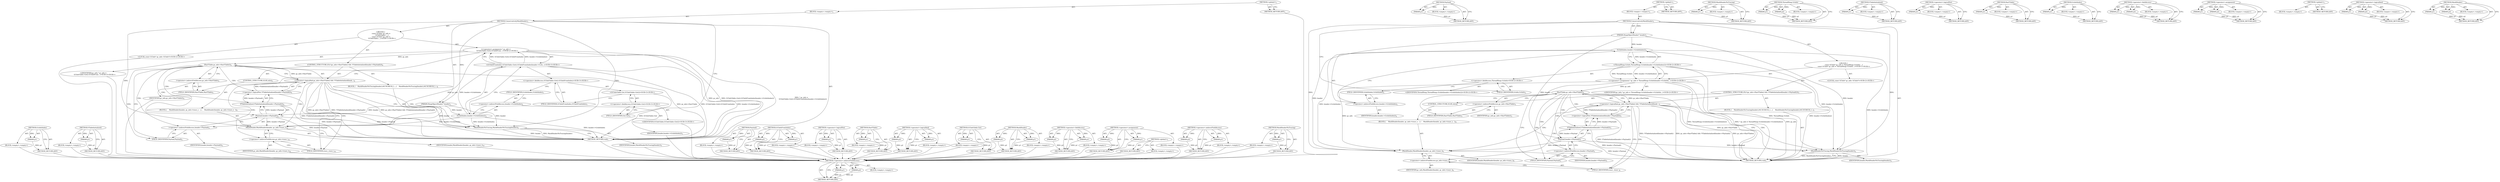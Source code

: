 digraph "MarkHeaderNoTracing" {
vulnerable_82 [label=<(METHOD,&lt;operator&gt;.indirectFieldAccess)>];
vulnerable_83 [label=<(PARAM,p1)>];
vulnerable_84 [label=<(PARAM,p2)>];
vulnerable_85 [label=<(BLOCK,&lt;empty&gt;,&lt;empty&gt;)>];
vulnerable_86 [label=<(METHOD_RETURN,ANY)>];
vulnerable_104 [label=<(METHOD,Payload)>];
vulnerable_105 [label=<(PARAM,p1)>];
vulnerable_106 [label=<(BLOCK,&lt;empty&gt;,&lt;empty&gt;)>];
vulnerable_107 [label=<(METHOD_RETURN,ANY)>];
vulnerable_6 [label=<(METHOD,&lt;global&gt;)<SUB>1</SUB>>];
vulnerable_7 [label=<(BLOCK,&lt;empty&gt;,&lt;empty&gt;)<SUB>1</SUB>>];
vulnerable_8 [label=<(METHOD,ConservativelyMarkHeader)<SUB>1</SUB>>];
vulnerable_9 [label=<(PARAM,HeapObjectHeader* header)<SUB>1</SUB>>];
vulnerable_10 [label="<(BLOCK,{
  const GCInfo* gc_info = ThreadHeap::GcInfo(...,{
  const GCInfo* gc_info = ThreadHeap::GcInfo(...)<SUB>1</SUB>>"];
vulnerable_11 [label="<(LOCAL,const GCInfo* gc_info: GCInfo*)<SUB>2</SUB>>"];
vulnerable_12 [label="<(&lt;operator&gt;.assignment,* gc_info = ThreadHeap::GcInfo(header-&gt;GcInfoIn...)<SUB>2</SUB>>"];
vulnerable_13 [label="<(IDENTIFIER,gc_info,* gc_info = ThreadHeap::GcInfo(header-&gt;GcInfoIn...)<SUB>2</SUB>>"];
vulnerable_14 [label="<(ThreadHeap.GcInfo,ThreadHeap::GcInfo(header-&gt;GcInfoIndex()))<SUB>2</SUB>>"];
vulnerable_15 [label="<(&lt;operator&gt;.fieldAccess,ThreadHeap::GcInfo)<SUB>2</SUB>>"];
vulnerable_16 [label="<(IDENTIFIER,ThreadHeap,ThreadHeap::GcInfo(header-&gt;GcInfoIndex()))<SUB>2</SUB>>"];
vulnerable_17 [label=<(FIELD_IDENTIFIER,GcInfo,GcInfo)<SUB>2</SUB>>];
vulnerable_18 [label=<(GcInfoIndex,header-&gt;GcInfoIndex())<SUB>2</SUB>>];
vulnerable_19 [label=<(&lt;operator&gt;.indirectFieldAccess,header-&gt;GcInfoIndex)<SUB>2</SUB>>];
vulnerable_20 [label=<(IDENTIFIER,header,header-&gt;GcInfoIndex())<SUB>2</SUB>>];
vulnerable_21 [label=<(FIELD_IDENTIFIER,GcInfoIndex,GcInfoIndex)<SUB>2</SUB>>];
vulnerable_22 [label=<(CONTROL_STRUCTURE,IF,if (gc_info-&gt;HasVTable() &amp;&amp; !VTableInitialized(header-&gt;Payload())))<SUB>3</SUB>>];
vulnerable_23 [label=<(&lt;operator&gt;.logicalAnd,gc_info-&gt;HasVTable() &amp;&amp; !VTableInitialized(head...)<SUB>3</SUB>>];
vulnerable_24 [label=<(HasVTable,gc_info-&gt;HasVTable())<SUB>3</SUB>>];
vulnerable_25 [label=<(&lt;operator&gt;.indirectFieldAccess,gc_info-&gt;HasVTable)<SUB>3</SUB>>];
vulnerable_26 [label=<(IDENTIFIER,gc_info,gc_info-&gt;HasVTable())<SUB>3</SUB>>];
vulnerable_27 [label=<(FIELD_IDENTIFIER,HasVTable,HasVTable)<SUB>3</SUB>>];
vulnerable_28 [label=<(&lt;operator&gt;.logicalNot,!VTableInitialized(header-&gt;Payload()))<SUB>3</SUB>>];
vulnerable_29 [label=<(VTableInitialized,VTableInitialized(header-&gt;Payload()))<SUB>3</SUB>>];
vulnerable_30 [label=<(Payload,header-&gt;Payload())<SUB>3</SUB>>];
vulnerable_31 [label=<(&lt;operator&gt;.indirectFieldAccess,header-&gt;Payload)<SUB>3</SUB>>];
vulnerable_32 [label=<(IDENTIFIER,header,header-&gt;Payload())<SUB>3</SUB>>];
vulnerable_33 [label=<(FIELD_IDENTIFIER,Payload,Payload)<SUB>3</SUB>>];
vulnerable_34 [label=<(BLOCK,{
    MarkHeaderNoTracing(header);
#if DCHECK_I...,{
    MarkHeaderNoTracing(header);
#if DCHECK_I...)<SUB>3</SUB>>];
vulnerable_35 [label=<(MarkHeaderNoTracing,MarkHeaderNoTracing(header))<SUB>4</SUB>>];
vulnerable_36 [label=<(IDENTIFIER,header,MarkHeaderNoTracing(header))<SUB>4</SUB>>];
vulnerable_37 [label=<(CONTROL_STRUCTURE,ELSE,else)<SUB>8</SUB>>];
vulnerable_38 [label=<(BLOCK,{
    MarkHeader(header, gc_info-&gt;trace_);
  },{
    MarkHeader(header, gc_info-&gt;trace_);
  })<SUB>8</SUB>>];
vulnerable_39 [label=<(MarkHeader,MarkHeader(header, gc_info-&gt;trace_))<SUB>9</SUB>>];
vulnerable_40 [label=<(IDENTIFIER,header,MarkHeader(header, gc_info-&gt;trace_))<SUB>9</SUB>>];
vulnerable_41 [label=<(&lt;operator&gt;.indirectFieldAccess,gc_info-&gt;trace_)<SUB>9</SUB>>];
vulnerable_42 [label=<(IDENTIFIER,gc_info,MarkHeader(header, gc_info-&gt;trace_))<SUB>9</SUB>>];
vulnerable_43 [label=<(FIELD_IDENTIFIER,trace_,trace_)<SUB>9</SUB>>];
vulnerable_44 [label=<(METHOD_RETURN,void)<SUB>1</SUB>>];
vulnerable_46 [label=<(METHOD_RETURN,ANY)<SUB>1</SUB>>];
vulnerable_108 [label=<(METHOD,MarkHeaderNoTracing)>];
vulnerable_109 [label=<(PARAM,p1)>];
vulnerable_110 [label=<(BLOCK,&lt;empty&gt;,&lt;empty&gt;)>];
vulnerable_111 [label=<(METHOD_RETURN,ANY)>];
vulnerable_68 [label=<(METHOD,ThreadHeap.GcInfo)>];
vulnerable_69 [label=<(PARAM,p1)>];
vulnerable_70 [label=<(PARAM,p2)>];
vulnerable_71 [label=<(BLOCK,&lt;empty&gt;,&lt;empty&gt;)>];
vulnerable_72 [label=<(METHOD_RETURN,ANY)>];
vulnerable_100 [label=<(METHOD,VTableInitialized)>];
vulnerable_101 [label=<(PARAM,p1)>];
vulnerable_102 [label=<(BLOCK,&lt;empty&gt;,&lt;empty&gt;)>];
vulnerable_103 [label=<(METHOD_RETURN,ANY)>];
vulnerable_96 [label=<(METHOD,&lt;operator&gt;.logicalNot)>];
vulnerable_97 [label=<(PARAM,p1)>];
vulnerable_98 [label=<(BLOCK,&lt;empty&gt;,&lt;empty&gt;)>];
vulnerable_99 [label=<(METHOD_RETURN,ANY)>];
vulnerable_92 [label=<(METHOD,HasVTable)>];
vulnerable_93 [label=<(PARAM,p1)>];
vulnerable_94 [label=<(BLOCK,&lt;empty&gt;,&lt;empty&gt;)>];
vulnerable_95 [label=<(METHOD_RETURN,ANY)>];
vulnerable_78 [label=<(METHOD,GcInfoIndex)>];
vulnerable_79 [label=<(PARAM,p1)>];
vulnerable_80 [label=<(BLOCK,&lt;empty&gt;,&lt;empty&gt;)>];
vulnerable_81 [label=<(METHOD_RETURN,ANY)>];
vulnerable_73 [label=<(METHOD,&lt;operator&gt;.fieldAccess)>];
vulnerable_74 [label=<(PARAM,p1)>];
vulnerable_75 [label=<(PARAM,p2)>];
vulnerable_76 [label=<(BLOCK,&lt;empty&gt;,&lt;empty&gt;)>];
vulnerable_77 [label=<(METHOD_RETURN,ANY)>];
vulnerable_63 [label=<(METHOD,&lt;operator&gt;.assignment)>];
vulnerable_64 [label=<(PARAM,p1)>];
vulnerable_65 [label=<(PARAM,p2)>];
vulnerable_66 [label=<(BLOCK,&lt;empty&gt;,&lt;empty&gt;)>];
vulnerable_67 [label=<(METHOD_RETURN,ANY)>];
vulnerable_57 [label=<(METHOD,&lt;global&gt;)<SUB>1</SUB>>];
vulnerable_58 [label=<(BLOCK,&lt;empty&gt;,&lt;empty&gt;)>];
vulnerable_59 [label=<(METHOD_RETURN,ANY)>];
vulnerable_87 [label=<(METHOD,&lt;operator&gt;.logicalAnd)>];
vulnerable_88 [label=<(PARAM,p1)>];
vulnerable_89 [label=<(PARAM,p2)>];
vulnerable_90 [label=<(BLOCK,&lt;empty&gt;,&lt;empty&gt;)>];
vulnerable_91 [label=<(METHOD_RETURN,ANY)>];
vulnerable_112 [label=<(METHOD,MarkHeader)>];
vulnerable_113 [label=<(PARAM,p1)>];
vulnerable_114 [label=<(PARAM,p2)>];
vulnerable_115 [label=<(BLOCK,&lt;empty&gt;,&lt;empty&gt;)>];
vulnerable_116 [label=<(METHOD_RETURN,ANY)>];
fixed_85 [label=<(METHOD,GcInfoIndex)>];
fixed_86 [label=<(PARAM,p1)>];
fixed_87 [label=<(BLOCK,&lt;empty&gt;,&lt;empty&gt;)>];
fixed_88 [label=<(METHOD_RETURN,ANY)>];
fixed_107 [label=<(METHOD,VTableInitialized)>];
fixed_108 [label=<(PARAM,p1)>];
fixed_109 [label=<(BLOCK,&lt;empty&gt;,&lt;empty&gt;)>];
fixed_110 [label=<(METHOD_RETURN,ANY)>];
fixed_6 [label=<(METHOD,&lt;global&gt;)<SUB>1</SUB>>];
fixed_7 [label=<(BLOCK,&lt;empty&gt;,&lt;empty&gt;)<SUB>1</SUB>>];
fixed_8 [label=<(METHOD,ConservativelyMarkHeader)<SUB>1</SUB>>];
fixed_9 [label=<(PARAM,HeapObjectHeader* header)<SUB>1</SUB>>];
fixed_10 [label="<(BLOCK,{
  const GCInfo* gc_info =
      GCInfoTable::...,{
  const GCInfo* gc_info =
      GCInfoTable::...)<SUB>1</SUB>>"];
fixed_11 [label="<(LOCAL,const GCInfo* gc_info: GCInfo*)<SUB>2</SUB>>"];
fixed_12 [label="<(&lt;operator&gt;.assignment,* gc_info =
      GCInfoTable::Get().GCInfoFrom...)<SUB>2</SUB>>"];
fixed_13 [label="<(IDENTIFIER,gc_info,* gc_info =
      GCInfoTable::Get().GCInfoFrom...)<SUB>2</SUB>>"];
fixed_14 [label="<(GCInfoFromIndex,GCInfoTable::Get().GCInfoFromIndex(header-&gt;GcIn...)<SUB>3</SUB>>"];
fixed_15 [label="<(&lt;operator&gt;.fieldAccess,GCInfoTable::Get().GCInfoFromIndex)<SUB>3</SUB>>"];
fixed_16 [label="<(GCInfoTable.Get,GCInfoTable::Get())<SUB>3</SUB>>"];
fixed_17 [label="<(&lt;operator&gt;.fieldAccess,GCInfoTable::Get)<SUB>3</SUB>>"];
fixed_18 [label="<(IDENTIFIER,GCInfoTable,GCInfoTable::Get())<SUB>3</SUB>>"];
fixed_19 [label=<(FIELD_IDENTIFIER,Get,Get)<SUB>3</SUB>>];
fixed_20 [label=<(FIELD_IDENTIFIER,GCInfoFromIndex,GCInfoFromIndex)<SUB>3</SUB>>];
fixed_21 [label=<(GcInfoIndex,header-&gt;GcInfoIndex())<SUB>3</SUB>>];
fixed_22 [label=<(&lt;operator&gt;.indirectFieldAccess,header-&gt;GcInfoIndex)<SUB>3</SUB>>];
fixed_23 [label=<(IDENTIFIER,header,header-&gt;GcInfoIndex())<SUB>3</SUB>>];
fixed_24 [label=<(FIELD_IDENTIFIER,GcInfoIndex,GcInfoIndex)<SUB>3</SUB>>];
fixed_25 [label=<(CONTROL_STRUCTURE,IF,if (gc_info-&gt;HasVTable() &amp;&amp; !VTableInitialized(header-&gt;Payload())))<SUB>4</SUB>>];
fixed_26 [label=<(&lt;operator&gt;.logicalAnd,gc_info-&gt;HasVTable() &amp;&amp; !VTableInitialized(head...)<SUB>4</SUB>>];
fixed_27 [label=<(HasVTable,gc_info-&gt;HasVTable())<SUB>4</SUB>>];
fixed_28 [label=<(&lt;operator&gt;.indirectFieldAccess,gc_info-&gt;HasVTable)<SUB>4</SUB>>];
fixed_29 [label=<(IDENTIFIER,gc_info,gc_info-&gt;HasVTable())<SUB>4</SUB>>];
fixed_30 [label=<(FIELD_IDENTIFIER,HasVTable,HasVTable)<SUB>4</SUB>>];
fixed_31 [label=<(&lt;operator&gt;.logicalNot,!VTableInitialized(header-&gt;Payload()))<SUB>4</SUB>>];
fixed_32 [label=<(VTableInitialized,VTableInitialized(header-&gt;Payload()))<SUB>4</SUB>>];
fixed_33 [label=<(Payload,header-&gt;Payload())<SUB>4</SUB>>];
fixed_34 [label=<(&lt;operator&gt;.indirectFieldAccess,header-&gt;Payload)<SUB>4</SUB>>];
fixed_35 [label=<(IDENTIFIER,header,header-&gt;Payload())<SUB>4</SUB>>];
fixed_36 [label=<(FIELD_IDENTIFIER,Payload,Payload)<SUB>4</SUB>>];
fixed_37 [label=<(BLOCK,{
    MarkHeaderNoTracing(header);
#if DCHECK_I...,{
    MarkHeaderNoTracing(header);
#if DCHECK_I...)<SUB>4</SUB>>];
fixed_38 [label=<(MarkHeaderNoTracing,MarkHeaderNoTracing(header))<SUB>5</SUB>>];
fixed_39 [label=<(IDENTIFIER,header,MarkHeaderNoTracing(header))<SUB>5</SUB>>];
fixed_40 [label=<(CONTROL_STRUCTURE,ELSE,else)<SUB>9</SUB>>];
fixed_41 [label=<(BLOCK,{
    MarkHeader(header, gc_info-&gt;trace_);
  },{
    MarkHeader(header, gc_info-&gt;trace_);
  })<SUB>9</SUB>>];
fixed_42 [label=<(MarkHeader,MarkHeader(header, gc_info-&gt;trace_))<SUB>10</SUB>>];
fixed_43 [label=<(IDENTIFIER,header,MarkHeader(header, gc_info-&gt;trace_))<SUB>10</SUB>>];
fixed_44 [label=<(&lt;operator&gt;.indirectFieldAccess,gc_info-&gt;trace_)<SUB>10</SUB>>];
fixed_45 [label=<(IDENTIFIER,gc_info,MarkHeader(header, gc_info-&gt;trace_))<SUB>10</SUB>>];
fixed_46 [label=<(FIELD_IDENTIFIER,trace_,trace_)<SUB>10</SUB>>];
fixed_47 [label=<(METHOD_RETURN,void)<SUB>1</SUB>>];
fixed_49 [label=<(METHOD_RETURN,ANY)<SUB>1</SUB>>];
fixed_111 [label=<(METHOD,Payload)>];
fixed_112 [label=<(PARAM,p1)>];
fixed_113 [label=<(BLOCK,&lt;empty&gt;,&lt;empty&gt;)>];
fixed_114 [label=<(METHOD_RETURN,ANY)>];
fixed_71 [label=<(METHOD,GCInfoFromIndex)>];
fixed_72 [label=<(PARAM,p1)>];
fixed_73 [label=<(PARAM,p2)>];
fixed_74 [label=<(BLOCK,&lt;empty&gt;,&lt;empty&gt;)>];
fixed_75 [label=<(METHOD_RETURN,ANY)>];
fixed_103 [label=<(METHOD,&lt;operator&gt;.logicalNot)>];
fixed_104 [label=<(PARAM,p1)>];
fixed_105 [label=<(BLOCK,&lt;empty&gt;,&lt;empty&gt;)>];
fixed_106 [label=<(METHOD_RETURN,ANY)>];
fixed_99 [label=<(METHOD,HasVTable)>];
fixed_100 [label=<(PARAM,p1)>];
fixed_101 [label=<(BLOCK,&lt;empty&gt;,&lt;empty&gt;)>];
fixed_102 [label=<(METHOD_RETURN,ANY)>];
fixed_94 [label=<(METHOD,&lt;operator&gt;.logicalAnd)>];
fixed_95 [label=<(PARAM,p1)>];
fixed_96 [label=<(PARAM,p2)>];
fixed_97 [label=<(BLOCK,&lt;empty&gt;,&lt;empty&gt;)>];
fixed_98 [label=<(METHOD_RETURN,ANY)>];
fixed_81 [label=<(METHOD,GCInfoTable.Get)>];
fixed_82 [label=<(PARAM,p1)>];
fixed_83 [label=<(BLOCK,&lt;empty&gt;,&lt;empty&gt;)>];
fixed_84 [label=<(METHOD_RETURN,ANY)>];
fixed_119 [label=<(METHOD,MarkHeader)>];
fixed_120 [label=<(PARAM,p1)>];
fixed_121 [label=<(PARAM,p2)>];
fixed_122 [label=<(BLOCK,&lt;empty&gt;,&lt;empty&gt;)>];
fixed_123 [label=<(METHOD_RETURN,ANY)>];
fixed_76 [label=<(METHOD,&lt;operator&gt;.fieldAccess)>];
fixed_77 [label=<(PARAM,p1)>];
fixed_78 [label=<(PARAM,p2)>];
fixed_79 [label=<(BLOCK,&lt;empty&gt;,&lt;empty&gt;)>];
fixed_80 [label=<(METHOD_RETURN,ANY)>];
fixed_66 [label=<(METHOD,&lt;operator&gt;.assignment)>];
fixed_67 [label=<(PARAM,p1)>];
fixed_68 [label=<(PARAM,p2)>];
fixed_69 [label=<(BLOCK,&lt;empty&gt;,&lt;empty&gt;)>];
fixed_70 [label=<(METHOD_RETURN,ANY)>];
fixed_60 [label=<(METHOD,&lt;global&gt;)<SUB>1</SUB>>];
fixed_61 [label=<(BLOCK,&lt;empty&gt;,&lt;empty&gt;)>];
fixed_62 [label=<(METHOD_RETURN,ANY)>];
fixed_89 [label=<(METHOD,&lt;operator&gt;.indirectFieldAccess)>];
fixed_90 [label=<(PARAM,p1)>];
fixed_91 [label=<(PARAM,p2)>];
fixed_92 [label=<(BLOCK,&lt;empty&gt;,&lt;empty&gt;)>];
fixed_93 [label=<(METHOD_RETURN,ANY)>];
fixed_115 [label=<(METHOD,MarkHeaderNoTracing)>];
fixed_116 [label=<(PARAM,p1)>];
fixed_117 [label=<(BLOCK,&lt;empty&gt;,&lt;empty&gt;)>];
fixed_118 [label=<(METHOD_RETURN,ANY)>];
vulnerable_82 -> vulnerable_83  [key=0, label="AST: "];
vulnerable_82 -> vulnerable_83  [key=1, label="DDG: "];
vulnerable_82 -> vulnerable_85  [key=0, label="AST: "];
vulnerable_82 -> vulnerable_84  [key=0, label="AST: "];
vulnerable_82 -> vulnerable_84  [key=1, label="DDG: "];
vulnerable_82 -> vulnerable_86  [key=0, label="AST: "];
vulnerable_82 -> vulnerable_86  [key=1, label="CFG: "];
vulnerable_83 -> vulnerable_86  [key=0, label="DDG: p1"];
vulnerable_84 -> vulnerable_86  [key=0, label="DDG: p2"];
vulnerable_104 -> vulnerable_105  [key=0, label="AST: "];
vulnerable_104 -> vulnerable_105  [key=1, label="DDG: "];
vulnerable_104 -> vulnerable_106  [key=0, label="AST: "];
vulnerable_104 -> vulnerable_107  [key=0, label="AST: "];
vulnerable_104 -> vulnerable_107  [key=1, label="CFG: "];
vulnerable_105 -> vulnerable_107  [key=0, label="DDG: p1"];
vulnerable_6 -> vulnerable_7  [key=0, label="AST: "];
vulnerable_6 -> vulnerable_46  [key=0, label="AST: "];
vulnerable_6 -> vulnerable_46  [key=1, label="CFG: "];
vulnerable_7 -> vulnerable_8  [key=0, label="AST: "];
vulnerable_8 -> vulnerable_9  [key=0, label="AST: "];
vulnerable_8 -> vulnerable_9  [key=1, label="DDG: "];
vulnerable_8 -> vulnerable_10  [key=0, label="AST: "];
vulnerable_8 -> vulnerable_44  [key=0, label="AST: "];
vulnerable_8 -> vulnerable_17  [key=0, label="CFG: "];
vulnerable_8 -> vulnerable_35  [key=0, label="DDG: "];
vulnerable_8 -> vulnerable_39  [key=0, label="DDG: "];
vulnerable_9 -> vulnerable_18  [key=0, label="DDG: header"];
vulnerable_9 -> vulnerable_35  [key=0, label="DDG: header"];
vulnerable_9 -> vulnerable_39  [key=0, label="DDG: header"];
vulnerable_9 -> vulnerable_30  [key=0, label="DDG: header"];
vulnerable_10 -> vulnerable_11  [key=0, label="AST: "];
vulnerable_10 -> vulnerable_12  [key=0, label="AST: "];
vulnerable_10 -> vulnerable_22  [key=0, label="AST: "];
vulnerable_12 -> vulnerable_13  [key=0, label="AST: "];
vulnerable_12 -> vulnerable_14  [key=0, label="AST: "];
vulnerable_12 -> vulnerable_27  [key=0, label="CFG: "];
vulnerable_12 -> vulnerable_44  [key=0, label="DDG: gc_info"];
vulnerable_12 -> vulnerable_44  [key=1, label="DDG: ThreadHeap::GcInfo(header-&gt;GcInfoIndex())"];
vulnerable_12 -> vulnerable_44  [key=2, label="DDG: * gc_info = ThreadHeap::GcInfo(header-&gt;GcInfoIndex())"];
vulnerable_12 -> vulnerable_24  [key=0, label="DDG: gc_info"];
vulnerable_12 -> vulnerable_39  [key=0, label="DDG: gc_info"];
vulnerable_14 -> vulnerable_15  [key=0, label="AST: "];
vulnerable_14 -> vulnerable_18  [key=0, label="AST: "];
vulnerable_14 -> vulnerable_12  [key=0, label="CFG: "];
vulnerable_14 -> vulnerable_12  [key=1, label="DDG: ThreadHeap::GcInfo"];
vulnerable_14 -> vulnerable_12  [key=2, label="DDG: header-&gt;GcInfoIndex()"];
vulnerable_14 -> vulnerable_44  [key=0, label="DDG: ThreadHeap::GcInfo"];
vulnerable_14 -> vulnerable_44  [key=1, label="DDG: header-&gt;GcInfoIndex()"];
vulnerable_15 -> vulnerable_16  [key=0, label="AST: "];
vulnerable_15 -> vulnerable_17  [key=0, label="AST: "];
vulnerable_15 -> vulnerable_21  [key=0, label="CFG: "];
vulnerable_17 -> vulnerable_15  [key=0, label="CFG: "];
vulnerable_18 -> vulnerable_19  [key=0, label="AST: "];
vulnerable_18 -> vulnerable_14  [key=0, label="CFG: "];
vulnerable_18 -> vulnerable_14  [key=1, label="DDG: header-&gt;GcInfoIndex"];
vulnerable_18 -> vulnerable_44  [key=0, label="DDG: header-&gt;GcInfoIndex"];
vulnerable_18 -> vulnerable_35  [key=0, label="DDG: header-&gt;GcInfoIndex"];
vulnerable_18 -> vulnerable_39  [key=0, label="DDG: header-&gt;GcInfoIndex"];
vulnerable_19 -> vulnerable_20  [key=0, label="AST: "];
vulnerable_19 -> vulnerable_21  [key=0, label="AST: "];
vulnerable_19 -> vulnerable_18  [key=0, label="CFG: "];
vulnerable_21 -> vulnerable_19  [key=0, label="CFG: "];
vulnerable_22 -> vulnerable_23  [key=0, label="AST: "];
vulnerable_22 -> vulnerable_34  [key=0, label="AST: "];
vulnerable_22 -> vulnerable_37  [key=0, label="AST: "];
vulnerable_23 -> vulnerable_24  [key=0, label="AST: "];
vulnerable_23 -> vulnerable_28  [key=0, label="AST: "];
vulnerable_23 -> vulnerable_35  [key=0, label="CFG: "];
vulnerable_23 -> vulnerable_35  [key=1, label="CDG: "];
vulnerable_23 -> vulnerable_43  [key=0, label="CFG: "];
vulnerable_23 -> vulnerable_43  [key=1, label="CDG: "];
vulnerable_23 -> vulnerable_44  [key=0, label="DDG: gc_info-&gt;HasVTable()"];
vulnerable_23 -> vulnerable_44  [key=1, label="DDG: !VTableInitialized(header-&gt;Payload())"];
vulnerable_23 -> vulnerable_44  [key=2, label="DDG: gc_info-&gt;HasVTable() &amp;&amp; !VTableInitialized(header-&gt;Payload())"];
vulnerable_23 -> vulnerable_41  [key=0, label="CDG: "];
vulnerable_23 -> vulnerable_39  [key=0, label="CDG: "];
vulnerable_24 -> vulnerable_25  [key=0, label="AST: "];
vulnerable_24 -> vulnerable_23  [key=0, label="CFG: "];
vulnerable_24 -> vulnerable_23  [key=1, label="DDG: gc_info-&gt;HasVTable"];
vulnerable_24 -> vulnerable_33  [key=0, label="CFG: "];
vulnerable_24 -> vulnerable_33  [key=1, label="CDG: "];
vulnerable_24 -> vulnerable_44  [key=0, label="DDG: gc_info-&gt;HasVTable"];
vulnerable_24 -> vulnerable_30  [key=0, label="CDG: "];
vulnerable_24 -> vulnerable_29  [key=0, label="CDG: "];
vulnerable_24 -> vulnerable_28  [key=0, label="CDG: "];
vulnerable_24 -> vulnerable_31  [key=0, label="CDG: "];
vulnerable_25 -> vulnerable_26  [key=0, label="AST: "];
vulnerable_25 -> vulnerable_27  [key=0, label="AST: "];
vulnerable_25 -> vulnerable_24  [key=0, label="CFG: "];
vulnerable_27 -> vulnerable_25  [key=0, label="CFG: "];
vulnerable_28 -> vulnerable_29  [key=0, label="AST: "];
vulnerable_28 -> vulnerable_23  [key=0, label="CFG: "];
vulnerable_28 -> vulnerable_23  [key=1, label="DDG: VTableInitialized(header-&gt;Payload())"];
vulnerable_28 -> vulnerable_44  [key=0, label="DDG: VTableInitialized(header-&gt;Payload())"];
vulnerable_29 -> vulnerable_30  [key=0, label="AST: "];
vulnerable_29 -> vulnerable_28  [key=0, label="CFG: "];
vulnerable_29 -> vulnerable_28  [key=1, label="DDG: header-&gt;Payload()"];
vulnerable_29 -> vulnerable_44  [key=0, label="DDG: header-&gt;Payload()"];
vulnerable_30 -> vulnerable_31  [key=0, label="AST: "];
vulnerable_30 -> vulnerable_29  [key=0, label="CFG: "];
vulnerable_30 -> vulnerable_29  [key=1, label="DDG: header-&gt;Payload"];
vulnerable_30 -> vulnerable_44  [key=0, label="DDG: header-&gt;Payload"];
vulnerable_30 -> vulnerable_35  [key=0, label="DDG: header-&gt;Payload"];
vulnerable_30 -> vulnerable_39  [key=0, label="DDG: header-&gt;Payload"];
vulnerable_31 -> vulnerable_32  [key=0, label="AST: "];
vulnerable_31 -> vulnerable_33  [key=0, label="AST: "];
vulnerable_31 -> vulnerable_30  [key=0, label="CFG: "];
vulnerable_33 -> vulnerable_31  [key=0, label="CFG: "];
vulnerable_34 -> vulnerable_35  [key=0, label="AST: "];
vulnerable_35 -> vulnerable_36  [key=0, label="AST: "];
vulnerable_35 -> vulnerable_44  [key=0, label="CFG: "];
vulnerable_35 -> vulnerable_44  [key=1, label="DDG: header"];
vulnerable_35 -> vulnerable_44  [key=2, label="DDG: MarkHeaderNoTracing(header)"];
vulnerable_37 -> vulnerable_38  [key=0, label="AST: "];
vulnerable_38 -> vulnerable_39  [key=0, label="AST: "];
vulnerable_39 -> vulnerable_40  [key=0, label="AST: "];
vulnerable_39 -> vulnerable_41  [key=0, label="AST: "];
vulnerable_39 -> vulnerable_44  [key=0, label="CFG: "];
vulnerable_41 -> vulnerable_42  [key=0, label="AST: "];
vulnerable_41 -> vulnerable_43  [key=0, label="AST: "];
vulnerable_41 -> vulnerable_39  [key=0, label="CFG: "];
vulnerable_43 -> vulnerable_41  [key=0, label="CFG: "];
vulnerable_108 -> vulnerable_109  [key=0, label="AST: "];
vulnerable_108 -> vulnerable_109  [key=1, label="DDG: "];
vulnerable_108 -> vulnerable_110  [key=0, label="AST: "];
vulnerable_108 -> vulnerable_111  [key=0, label="AST: "];
vulnerable_108 -> vulnerable_111  [key=1, label="CFG: "];
vulnerable_109 -> vulnerable_111  [key=0, label="DDG: p1"];
vulnerable_68 -> vulnerable_69  [key=0, label="AST: "];
vulnerable_68 -> vulnerable_69  [key=1, label="DDG: "];
vulnerable_68 -> vulnerable_71  [key=0, label="AST: "];
vulnerable_68 -> vulnerable_70  [key=0, label="AST: "];
vulnerable_68 -> vulnerable_70  [key=1, label="DDG: "];
vulnerable_68 -> vulnerable_72  [key=0, label="AST: "];
vulnerable_68 -> vulnerable_72  [key=1, label="CFG: "];
vulnerable_69 -> vulnerable_72  [key=0, label="DDG: p1"];
vulnerable_70 -> vulnerable_72  [key=0, label="DDG: p2"];
vulnerable_100 -> vulnerable_101  [key=0, label="AST: "];
vulnerable_100 -> vulnerable_101  [key=1, label="DDG: "];
vulnerable_100 -> vulnerable_102  [key=0, label="AST: "];
vulnerable_100 -> vulnerable_103  [key=0, label="AST: "];
vulnerable_100 -> vulnerable_103  [key=1, label="CFG: "];
vulnerable_101 -> vulnerable_103  [key=0, label="DDG: p1"];
vulnerable_96 -> vulnerable_97  [key=0, label="AST: "];
vulnerable_96 -> vulnerable_97  [key=1, label="DDG: "];
vulnerable_96 -> vulnerable_98  [key=0, label="AST: "];
vulnerable_96 -> vulnerable_99  [key=0, label="AST: "];
vulnerable_96 -> vulnerable_99  [key=1, label="CFG: "];
vulnerable_97 -> vulnerable_99  [key=0, label="DDG: p1"];
vulnerable_92 -> vulnerable_93  [key=0, label="AST: "];
vulnerable_92 -> vulnerable_93  [key=1, label="DDG: "];
vulnerable_92 -> vulnerable_94  [key=0, label="AST: "];
vulnerable_92 -> vulnerable_95  [key=0, label="AST: "];
vulnerable_92 -> vulnerable_95  [key=1, label="CFG: "];
vulnerable_93 -> vulnerable_95  [key=0, label="DDG: p1"];
vulnerable_78 -> vulnerable_79  [key=0, label="AST: "];
vulnerable_78 -> vulnerable_79  [key=1, label="DDG: "];
vulnerable_78 -> vulnerable_80  [key=0, label="AST: "];
vulnerable_78 -> vulnerable_81  [key=0, label="AST: "];
vulnerable_78 -> vulnerable_81  [key=1, label="CFG: "];
vulnerable_79 -> vulnerable_81  [key=0, label="DDG: p1"];
vulnerable_73 -> vulnerable_74  [key=0, label="AST: "];
vulnerable_73 -> vulnerable_74  [key=1, label="DDG: "];
vulnerable_73 -> vulnerable_76  [key=0, label="AST: "];
vulnerable_73 -> vulnerable_75  [key=0, label="AST: "];
vulnerable_73 -> vulnerable_75  [key=1, label="DDG: "];
vulnerable_73 -> vulnerable_77  [key=0, label="AST: "];
vulnerable_73 -> vulnerable_77  [key=1, label="CFG: "];
vulnerable_74 -> vulnerable_77  [key=0, label="DDG: p1"];
vulnerable_75 -> vulnerable_77  [key=0, label="DDG: p2"];
vulnerable_63 -> vulnerable_64  [key=0, label="AST: "];
vulnerable_63 -> vulnerable_64  [key=1, label="DDG: "];
vulnerable_63 -> vulnerable_66  [key=0, label="AST: "];
vulnerable_63 -> vulnerable_65  [key=0, label="AST: "];
vulnerable_63 -> vulnerable_65  [key=1, label="DDG: "];
vulnerable_63 -> vulnerable_67  [key=0, label="AST: "];
vulnerable_63 -> vulnerable_67  [key=1, label="CFG: "];
vulnerable_64 -> vulnerable_67  [key=0, label="DDG: p1"];
vulnerable_65 -> vulnerable_67  [key=0, label="DDG: p2"];
vulnerable_57 -> vulnerable_58  [key=0, label="AST: "];
vulnerable_57 -> vulnerable_59  [key=0, label="AST: "];
vulnerable_57 -> vulnerable_59  [key=1, label="CFG: "];
vulnerable_87 -> vulnerable_88  [key=0, label="AST: "];
vulnerable_87 -> vulnerable_88  [key=1, label="DDG: "];
vulnerable_87 -> vulnerable_90  [key=0, label="AST: "];
vulnerable_87 -> vulnerable_89  [key=0, label="AST: "];
vulnerable_87 -> vulnerable_89  [key=1, label="DDG: "];
vulnerable_87 -> vulnerable_91  [key=0, label="AST: "];
vulnerable_87 -> vulnerable_91  [key=1, label="CFG: "];
vulnerable_88 -> vulnerable_91  [key=0, label="DDG: p1"];
vulnerable_89 -> vulnerable_91  [key=0, label="DDG: p2"];
vulnerable_112 -> vulnerable_113  [key=0, label="AST: "];
vulnerable_112 -> vulnerable_113  [key=1, label="DDG: "];
vulnerable_112 -> vulnerable_115  [key=0, label="AST: "];
vulnerable_112 -> vulnerable_114  [key=0, label="AST: "];
vulnerable_112 -> vulnerable_114  [key=1, label="DDG: "];
vulnerable_112 -> vulnerable_116  [key=0, label="AST: "];
vulnerable_112 -> vulnerable_116  [key=1, label="CFG: "];
vulnerable_113 -> vulnerable_116  [key=0, label="DDG: p1"];
vulnerable_114 -> vulnerable_116  [key=0, label="DDG: p2"];
fixed_85 -> fixed_86  [key=0, label="AST: "];
fixed_85 -> fixed_86  [key=1, label="DDG: "];
fixed_85 -> fixed_87  [key=0, label="AST: "];
fixed_85 -> fixed_88  [key=0, label="AST: "];
fixed_85 -> fixed_88  [key=1, label="CFG: "];
fixed_86 -> fixed_88  [key=0, label="DDG: p1"];
fixed_87 -> vulnerable_82  [key=0];
fixed_88 -> vulnerable_82  [key=0];
fixed_107 -> fixed_108  [key=0, label="AST: "];
fixed_107 -> fixed_108  [key=1, label="DDG: "];
fixed_107 -> fixed_109  [key=0, label="AST: "];
fixed_107 -> fixed_110  [key=0, label="AST: "];
fixed_107 -> fixed_110  [key=1, label="CFG: "];
fixed_108 -> fixed_110  [key=0, label="DDG: p1"];
fixed_109 -> vulnerable_82  [key=0];
fixed_110 -> vulnerable_82  [key=0];
fixed_6 -> fixed_7  [key=0, label="AST: "];
fixed_6 -> fixed_49  [key=0, label="AST: "];
fixed_6 -> fixed_49  [key=1, label="CFG: "];
fixed_7 -> fixed_8  [key=0, label="AST: "];
fixed_8 -> fixed_9  [key=0, label="AST: "];
fixed_8 -> fixed_9  [key=1, label="DDG: "];
fixed_8 -> fixed_10  [key=0, label="AST: "];
fixed_8 -> fixed_47  [key=0, label="AST: "];
fixed_8 -> fixed_19  [key=0, label="CFG: "];
fixed_8 -> fixed_38  [key=0, label="DDG: "];
fixed_8 -> fixed_42  [key=0, label="DDG: "];
fixed_9 -> fixed_21  [key=0, label="DDG: header"];
fixed_9 -> fixed_38  [key=0, label="DDG: header"];
fixed_9 -> fixed_42  [key=0, label="DDG: header"];
fixed_9 -> fixed_33  [key=0, label="DDG: header"];
fixed_10 -> fixed_11  [key=0, label="AST: "];
fixed_10 -> fixed_12  [key=0, label="AST: "];
fixed_10 -> fixed_25  [key=0, label="AST: "];
fixed_11 -> vulnerable_82  [key=0];
fixed_12 -> fixed_13  [key=0, label="AST: "];
fixed_12 -> fixed_14  [key=0, label="AST: "];
fixed_12 -> fixed_30  [key=0, label="CFG: "];
fixed_12 -> fixed_47  [key=0, label="DDG: gc_info"];
fixed_12 -> fixed_47  [key=1, label="DDG: GCInfoTable::Get().GCInfoFromIndex(header-&gt;GcInfoIndex())"];
fixed_12 -> fixed_47  [key=2, label="DDG: * gc_info =
      GCInfoTable::Get().GCInfoFromIndex(header-&gt;GcInfoIndex())"];
fixed_12 -> fixed_27  [key=0, label="DDG: gc_info"];
fixed_12 -> fixed_42  [key=0, label="DDG: gc_info"];
fixed_13 -> vulnerable_82  [key=0];
fixed_14 -> fixed_15  [key=0, label="AST: "];
fixed_14 -> fixed_21  [key=0, label="AST: "];
fixed_14 -> fixed_12  [key=0, label="CFG: "];
fixed_14 -> fixed_12  [key=1, label="DDG: GCInfoTable::Get().GCInfoFromIndex"];
fixed_14 -> fixed_12  [key=2, label="DDG: header-&gt;GcInfoIndex()"];
fixed_14 -> fixed_47  [key=0, label="DDG: GCInfoTable::Get().GCInfoFromIndex"];
fixed_14 -> fixed_47  [key=1, label="DDG: header-&gt;GcInfoIndex()"];
fixed_15 -> fixed_16  [key=0, label="AST: "];
fixed_15 -> fixed_20  [key=0, label="AST: "];
fixed_15 -> fixed_24  [key=0, label="CFG: "];
fixed_16 -> fixed_17  [key=0, label="AST: "];
fixed_16 -> fixed_20  [key=0, label="CFG: "];
fixed_16 -> fixed_47  [key=0, label="DDG: GCInfoTable::Get"];
fixed_17 -> fixed_18  [key=0, label="AST: "];
fixed_17 -> fixed_19  [key=0, label="AST: "];
fixed_17 -> fixed_16  [key=0, label="CFG: "];
fixed_18 -> vulnerable_82  [key=0];
fixed_19 -> fixed_17  [key=0, label="CFG: "];
fixed_20 -> fixed_15  [key=0, label="CFG: "];
fixed_21 -> fixed_22  [key=0, label="AST: "];
fixed_21 -> fixed_14  [key=0, label="CFG: "];
fixed_21 -> fixed_14  [key=1, label="DDG: header-&gt;GcInfoIndex"];
fixed_21 -> fixed_47  [key=0, label="DDG: header-&gt;GcInfoIndex"];
fixed_21 -> fixed_38  [key=0, label="DDG: header-&gt;GcInfoIndex"];
fixed_21 -> fixed_42  [key=0, label="DDG: header-&gt;GcInfoIndex"];
fixed_22 -> fixed_23  [key=0, label="AST: "];
fixed_22 -> fixed_24  [key=0, label="AST: "];
fixed_22 -> fixed_21  [key=0, label="CFG: "];
fixed_23 -> vulnerable_82  [key=0];
fixed_24 -> fixed_22  [key=0, label="CFG: "];
fixed_25 -> fixed_26  [key=0, label="AST: "];
fixed_25 -> fixed_37  [key=0, label="AST: "];
fixed_25 -> fixed_40  [key=0, label="AST: "];
fixed_26 -> fixed_27  [key=0, label="AST: "];
fixed_26 -> fixed_31  [key=0, label="AST: "];
fixed_26 -> fixed_38  [key=0, label="CFG: "];
fixed_26 -> fixed_38  [key=1, label="CDG: "];
fixed_26 -> fixed_46  [key=0, label="CFG: "];
fixed_26 -> fixed_46  [key=1, label="CDG: "];
fixed_26 -> fixed_47  [key=0, label="DDG: gc_info-&gt;HasVTable()"];
fixed_26 -> fixed_47  [key=1, label="DDG: !VTableInitialized(header-&gt;Payload())"];
fixed_26 -> fixed_47  [key=2, label="DDG: gc_info-&gt;HasVTable() &amp;&amp; !VTableInitialized(header-&gt;Payload())"];
fixed_26 -> fixed_42  [key=0, label="CDG: "];
fixed_26 -> fixed_44  [key=0, label="CDG: "];
fixed_27 -> fixed_28  [key=0, label="AST: "];
fixed_27 -> fixed_26  [key=0, label="CFG: "];
fixed_27 -> fixed_26  [key=1, label="DDG: gc_info-&gt;HasVTable"];
fixed_27 -> fixed_36  [key=0, label="CFG: "];
fixed_27 -> fixed_36  [key=1, label="CDG: "];
fixed_27 -> fixed_47  [key=0, label="DDG: gc_info-&gt;HasVTable"];
fixed_27 -> fixed_34  [key=0, label="CDG: "];
fixed_27 -> fixed_32  [key=0, label="CDG: "];
fixed_27 -> fixed_33  [key=0, label="CDG: "];
fixed_27 -> fixed_31  [key=0, label="CDG: "];
fixed_28 -> fixed_29  [key=0, label="AST: "];
fixed_28 -> fixed_30  [key=0, label="AST: "];
fixed_28 -> fixed_27  [key=0, label="CFG: "];
fixed_29 -> vulnerable_82  [key=0];
fixed_30 -> fixed_28  [key=0, label="CFG: "];
fixed_31 -> fixed_32  [key=0, label="AST: "];
fixed_31 -> fixed_26  [key=0, label="CFG: "];
fixed_31 -> fixed_26  [key=1, label="DDG: VTableInitialized(header-&gt;Payload())"];
fixed_31 -> fixed_47  [key=0, label="DDG: VTableInitialized(header-&gt;Payload())"];
fixed_32 -> fixed_33  [key=0, label="AST: "];
fixed_32 -> fixed_31  [key=0, label="CFG: "];
fixed_32 -> fixed_31  [key=1, label="DDG: header-&gt;Payload()"];
fixed_32 -> fixed_47  [key=0, label="DDG: header-&gt;Payload()"];
fixed_33 -> fixed_34  [key=0, label="AST: "];
fixed_33 -> fixed_32  [key=0, label="CFG: "];
fixed_33 -> fixed_32  [key=1, label="DDG: header-&gt;Payload"];
fixed_33 -> fixed_47  [key=0, label="DDG: header-&gt;Payload"];
fixed_33 -> fixed_38  [key=0, label="DDG: header-&gt;Payload"];
fixed_33 -> fixed_42  [key=0, label="DDG: header-&gt;Payload"];
fixed_34 -> fixed_35  [key=0, label="AST: "];
fixed_34 -> fixed_36  [key=0, label="AST: "];
fixed_34 -> fixed_33  [key=0, label="CFG: "];
fixed_35 -> vulnerable_82  [key=0];
fixed_36 -> fixed_34  [key=0, label="CFG: "];
fixed_37 -> fixed_38  [key=0, label="AST: "];
fixed_38 -> fixed_39  [key=0, label="AST: "];
fixed_38 -> fixed_47  [key=0, label="CFG: "];
fixed_38 -> fixed_47  [key=1, label="DDG: header"];
fixed_38 -> fixed_47  [key=2, label="DDG: MarkHeaderNoTracing(header)"];
fixed_39 -> vulnerable_82  [key=0];
fixed_40 -> fixed_41  [key=0, label="AST: "];
fixed_41 -> fixed_42  [key=0, label="AST: "];
fixed_42 -> fixed_43  [key=0, label="AST: "];
fixed_42 -> fixed_44  [key=0, label="AST: "];
fixed_42 -> fixed_47  [key=0, label="CFG: "];
fixed_43 -> vulnerable_82  [key=0];
fixed_44 -> fixed_45  [key=0, label="AST: "];
fixed_44 -> fixed_46  [key=0, label="AST: "];
fixed_44 -> fixed_42  [key=0, label="CFG: "];
fixed_45 -> vulnerable_82  [key=0];
fixed_46 -> fixed_44  [key=0, label="CFG: "];
fixed_47 -> vulnerable_82  [key=0];
fixed_49 -> vulnerable_82  [key=0];
fixed_111 -> fixed_112  [key=0, label="AST: "];
fixed_111 -> fixed_112  [key=1, label="DDG: "];
fixed_111 -> fixed_113  [key=0, label="AST: "];
fixed_111 -> fixed_114  [key=0, label="AST: "];
fixed_111 -> fixed_114  [key=1, label="CFG: "];
fixed_112 -> fixed_114  [key=0, label="DDG: p1"];
fixed_113 -> vulnerable_82  [key=0];
fixed_114 -> vulnerable_82  [key=0];
fixed_71 -> fixed_72  [key=0, label="AST: "];
fixed_71 -> fixed_72  [key=1, label="DDG: "];
fixed_71 -> fixed_74  [key=0, label="AST: "];
fixed_71 -> fixed_73  [key=0, label="AST: "];
fixed_71 -> fixed_73  [key=1, label="DDG: "];
fixed_71 -> fixed_75  [key=0, label="AST: "];
fixed_71 -> fixed_75  [key=1, label="CFG: "];
fixed_72 -> fixed_75  [key=0, label="DDG: p1"];
fixed_73 -> fixed_75  [key=0, label="DDG: p2"];
fixed_74 -> vulnerable_82  [key=0];
fixed_75 -> vulnerable_82  [key=0];
fixed_103 -> fixed_104  [key=0, label="AST: "];
fixed_103 -> fixed_104  [key=1, label="DDG: "];
fixed_103 -> fixed_105  [key=0, label="AST: "];
fixed_103 -> fixed_106  [key=0, label="AST: "];
fixed_103 -> fixed_106  [key=1, label="CFG: "];
fixed_104 -> fixed_106  [key=0, label="DDG: p1"];
fixed_105 -> vulnerable_82  [key=0];
fixed_106 -> vulnerable_82  [key=0];
fixed_99 -> fixed_100  [key=0, label="AST: "];
fixed_99 -> fixed_100  [key=1, label="DDG: "];
fixed_99 -> fixed_101  [key=0, label="AST: "];
fixed_99 -> fixed_102  [key=0, label="AST: "];
fixed_99 -> fixed_102  [key=1, label="CFG: "];
fixed_100 -> fixed_102  [key=0, label="DDG: p1"];
fixed_101 -> vulnerable_82  [key=0];
fixed_102 -> vulnerable_82  [key=0];
fixed_94 -> fixed_95  [key=0, label="AST: "];
fixed_94 -> fixed_95  [key=1, label="DDG: "];
fixed_94 -> fixed_97  [key=0, label="AST: "];
fixed_94 -> fixed_96  [key=0, label="AST: "];
fixed_94 -> fixed_96  [key=1, label="DDG: "];
fixed_94 -> fixed_98  [key=0, label="AST: "];
fixed_94 -> fixed_98  [key=1, label="CFG: "];
fixed_95 -> fixed_98  [key=0, label="DDG: p1"];
fixed_96 -> fixed_98  [key=0, label="DDG: p2"];
fixed_97 -> vulnerable_82  [key=0];
fixed_98 -> vulnerable_82  [key=0];
fixed_81 -> fixed_82  [key=0, label="AST: "];
fixed_81 -> fixed_82  [key=1, label="DDG: "];
fixed_81 -> fixed_83  [key=0, label="AST: "];
fixed_81 -> fixed_84  [key=0, label="AST: "];
fixed_81 -> fixed_84  [key=1, label="CFG: "];
fixed_82 -> fixed_84  [key=0, label="DDG: p1"];
fixed_83 -> vulnerable_82  [key=0];
fixed_84 -> vulnerable_82  [key=0];
fixed_119 -> fixed_120  [key=0, label="AST: "];
fixed_119 -> fixed_120  [key=1, label="DDG: "];
fixed_119 -> fixed_122  [key=0, label="AST: "];
fixed_119 -> fixed_121  [key=0, label="AST: "];
fixed_119 -> fixed_121  [key=1, label="DDG: "];
fixed_119 -> fixed_123  [key=0, label="AST: "];
fixed_119 -> fixed_123  [key=1, label="CFG: "];
fixed_120 -> fixed_123  [key=0, label="DDG: p1"];
fixed_121 -> fixed_123  [key=0, label="DDG: p2"];
fixed_122 -> vulnerable_82  [key=0];
fixed_123 -> vulnerable_82  [key=0];
fixed_76 -> fixed_77  [key=0, label="AST: "];
fixed_76 -> fixed_77  [key=1, label="DDG: "];
fixed_76 -> fixed_79  [key=0, label="AST: "];
fixed_76 -> fixed_78  [key=0, label="AST: "];
fixed_76 -> fixed_78  [key=1, label="DDG: "];
fixed_76 -> fixed_80  [key=0, label="AST: "];
fixed_76 -> fixed_80  [key=1, label="CFG: "];
fixed_77 -> fixed_80  [key=0, label="DDG: p1"];
fixed_78 -> fixed_80  [key=0, label="DDG: p2"];
fixed_79 -> vulnerable_82  [key=0];
fixed_80 -> vulnerable_82  [key=0];
fixed_66 -> fixed_67  [key=0, label="AST: "];
fixed_66 -> fixed_67  [key=1, label="DDG: "];
fixed_66 -> fixed_69  [key=0, label="AST: "];
fixed_66 -> fixed_68  [key=0, label="AST: "];
fixed_66 -> fixed_68  [key=1, label="DDG: "];
fixed_66 -> fixed_70  [key=0, label="AST: "];
fixed_66 -> fixed_70  [key=1, label="CFG: "];
fixed_67 -> fixed_70  [key=0, label="DDG: p1"];
fixed_68 -> fixed_70  [key=0, label="DDG: p2"];
fixed_69 -> vulnerable_82  [key=0];
fixed_70 -> vulnerable_82  [key=0];
fixed_60 -> fixed_61  [key=0, label="AST: "];
fixed_60 -> fixed_62  [key=0, label="AST: "];
fixed_60 -> fixed_62  [key=1, label="CFG: "];
fixed_61 -> vulnerable_82  [key=0];
fixed_62 -> vulnerable_82  [key=0];
fixed_89 -> fixed_90  [key=0, label="AST: "];
fixed_89 -> fixed_90  [key=1, label="DDG: "];
fixed_89 -> fixed_92  [key=0, label="AST: "];
fixed_89 -> fixed_91  [key=0, label="AST: "];
fixed_89 -> fixed_91  [key=1, label="DDG: "];
fixed_89 -> fixed_93  [key=0, label="AST: "];
fixed_89 -> fixed_93  [key=1, label="CFG: "];
fixed_90 -> fixed_93  [key=0, label="DDG: p1"];
fixed_91 -> fixed_93  [key=0, label="DDG: p2"];
fixed_92 -> vulnerable_82  [key=0];
fixed_93 -> vulnerable_82  [key=0];
fixed_115 -> fixed_116  [key=0, label="AST: "];
fixed_115 -> fixed_116  [key=1, label="DDG: "];
fixed_115 -> fixed_117  [key=0, label="AST: "];
fixed_115 -> fixed_118  [key=0, label="AST: "];
fixed_115 -> fixed_118  [key=1, label="CFG: "];
fixed_116 -> fixed_118  [key=0, label="DDG: p1"];
fixed_117 -> vulnerable_82  [key=0];
fixed_118 -> vulnerable_82  [key=0];
}
